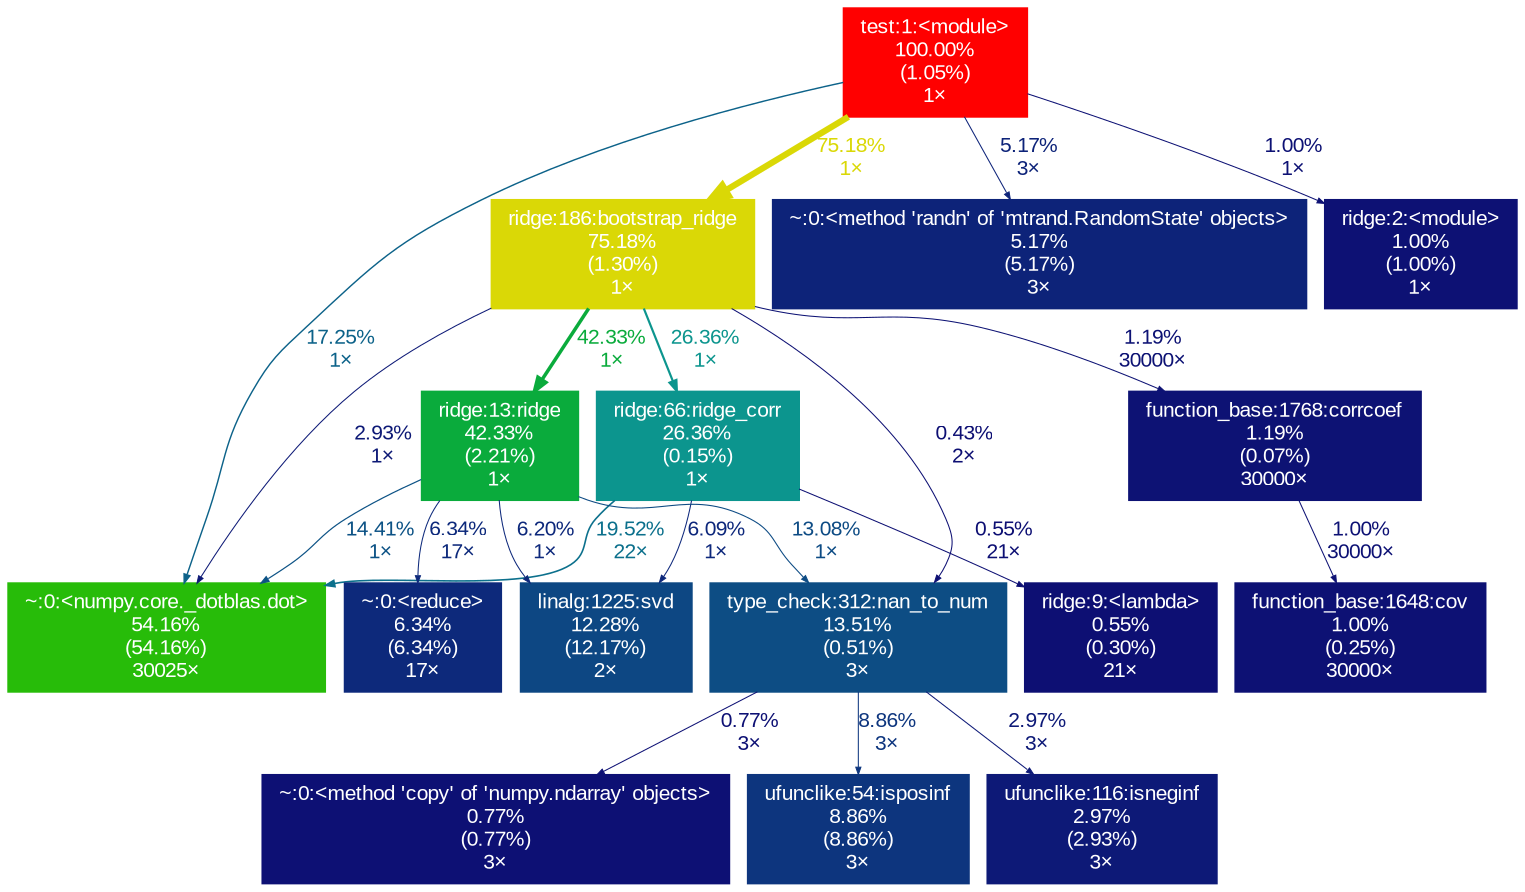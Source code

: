 digraph {
	graph [ranksep=0.25, fontname=Arial, nodesep=0.125];
	node [fontname=Arial, style=filled, height=0, width=0, shape=box, fontcolor=white];
	edge [fontname=Arial];
	25 [color="#0c958e", fontcolor="#ffffff", fontsize="10.00", label="ridge:66:ridge_corr\n26.36%\n(0.15%)\n1×"];
	25 -> 297 [color="#0c708c", label="19.52%\n22×", arrowsize="0.44", fontsize="10.00", fontcolor="#0c708c", labeldistance="0.78", penwidth="0.78"];
	25 -> 81 [color="#0d0f73", label="0.55%\n21×", arrowsize="0.35", fontsize="10.00", fontcolor="#0d0f73", labeldistance="0.50", penwidth="0.50"];
	25 -> 31 [color="#0d277b", label="6.09%\n1×", arrowsize="0.35", fontsize="10.00", fontcolor="#0d277b", labeldistance="0.50", penwidth="0.50"];
	31 [color="#0d4783", fontcolor="#ffffff", fontsize="10.00", label="linalg:1225:svd\n12.28%\n(12.17%)\n2×"];
	81 [color="#0d0f73", fontcolor="#ffffff", fontsize="10.00", label="ridge:9:<lambda>\n0.55%\n(0.30%)\n21×"];
	87 [color="#0d1074", fontcolor="#ffffff", fontsize="10.00", label="~:0:<method 'copy' of 'numpy.ndarray' objects>\n0.77%\n(0.77%)\n3×"];
	88 [color="#0d4d84", fontcolor="#ffffff", fontsize="10.00", label="type_check:312:nan_to_num\n13.51%\n(0.51%)\n3×"];
	88 -> 425 [color="#0d357e", label="8.86%\n3×", arrowsize="0.35", fontsize="10.00", fontcolor="#0d357e", labeldistance="0.50", penwidth="0.50"];
	88 -> 537 [color="#0d1977", label="2.97%\n3×", arrowsize="0.35", fontsize="10.00", fontcolor="#0d1977", labeldistance="0.50", penwidth="0.50"];
	88 -> 87 [color="#0d1074", label="0.77%\n3×", arrowsize="0.35", fontsize="10.00", fontcolor="#0d1074", labeldistance="0.50", penwidth="0.50"];
	119 [color="#ff0000", fontcolor="#ffffff", fontsize="10.00", label="test:1:<module>\n100.00%\n(1.05%)\n1×"];
	119 -> 225 [color="#0d2379", label="5.17%\n3×", arrowsize="0.35", fontsize="10.00", fontcolor="#0d2379", labeldistance="0.50", penwidth="0.50"];
	119 -> 297 [color="#0c6289", label="17.25%\n1×", arrowsize="0.42", fontsize="10.00", fontcolor="#0c6289", labeldistance="0.69", penwidth="0.69"];
	119 -> 329 [color="#0d1174", label="1.00%\n1×", arrowsize="0.35", fontsize="10.00", fontcolor="#0d1174", labeldistance="0.50", penwidth="0.50"];
	119 -> 216 [color="#dad806", label="75.18%\n1×", arrowsize="0.87", fontsize="10.00", fontcolor="#dad806", labeldistance="3.01", penwidth="3.01"];
	133 [color="#0aab3c", fontcolor="#ffffff", fontsize="10.00", label="ridge:13:ridge\n42.33%\n(2.21%)\n1×"];
	133 -> 297 [color="#0c5285", label="14.41%\n1×", arrowsize="0.38", fontsize="10.00", fontcolor="#0c5285", labeldistance="0.58", penwidth="0.58"];
	133 -> 338 [color="#0d297b", label="6.34%\n17×", arrowsize="0.35", fontsize="10.00", fontcolor="#0d297b", labeldistance="0.50", penwidth="0.50"];
	133 -> 88 [color="#0d4b84", label="13.08%\n1×", arrowsize="0.36", fontsize="10.00", fontcolor="#0d4b84", labeldistance="0.52", penwidth="0.52"];
	133 -> 31 [color="#0d287b", label="6.20%\n1×", arrowsize="0.35", fontsize="10.00", fontcolor="#0d287b", labeldistance="0.50", penwidth="0.50"];
	146 [color="#0d1174", fontcolor="#ffffff", fontsize="10.00", label="function_base:1648:cov\n1.00%\n(0.25%)\n30000×"];
	179 [color="#0d1274", fontcolor="#ffffff", fontsize="10.00", label="function_base:1768:corrcoef\n1.19%\n(0.07%)\n30000×"];
	179 -> 146 [color="#0d1174", label="1.00%\n30000×", arrowsize="0.35", fontsize="10.00", fontcolor="#0d1174", labeldistance="0.50", penwidth="0.50"];
	216 [color="#dad806", fontcolor="#ffffff", fontsize="10.00", label="ridge:186:bootstrap_ridge\n75.18%\n(1.30%)\n1×"];
	216 -> 133 [color="#0aab3c", label="42.33%\n1×", arrowsize="0.65", fontsize="10.00", fontcolor="#0aab3c", labeldistance="1.69", penwidth="1.69"];
	216 -> 25 [color="#0c958e", label="26.36%\n1×", arrowsize="0.51", fontsize="10.00", fontcolor="#0c958e", labeldistance="1.05", penwidth="1.05"];
	216 -> 297 [color="#0d1976", label="2.93%\n1×", arrowsize="0.35", fontsize="10.00", fontcolor="#0d1976", labeldistance="0.50", penwidth="0.50"];
	216 -> 179 [color="#0d1274", label="1.19%\n30000×", arrowsize="0.35", fontsize="10.00", fontcolor="#0d1274", labeldistance="0.50", penwidth="0.50"];
	216 -> 88 [color="#0d0f73", label="0.43%\n2×", arrowsize="0.35", fontsize="10.00", fontcolor="#0d0f73", labeldistance="0.50", penwidth="0.50"];
	225 [color="#0d2379", fontcolor="#ffffff", fontsize="10.00", label="~:0:<method 'randn' of 'mtrand.RandomState' objects>\n5.17%\n(5.17%)\n3×"];
	297 [color="#27bc09", fontcolor="#ffffff", fontsize="10.00", label="~:0:<numpy.core._dotblas.dot>\n54.16%\n(54.16%)\n30025×"];
	329 [color="#0d1174", fontcolor="#ffffff", fontsize="10.00", label="ridge:2:<module>\n1.00%\n(1.00%)\n1×"];
	338 [color="#0d297b", fontcolor="#ffffff", fontsize="10.00", label="~:0:<reduce>\n6.34%\n(6.34%)\n17×"];
	425 [color="#0d357e", fontcolor="#ffffff", fontsize="10.00", label="ufunclike:54:isposinf\n8.86%\n(8.86%)\n3×"];
	537 [color="#0d1977", fontcolor="#ffffff", fontsize="10.00", label="ufunclike:116:isneginf\n2.97%\n(2.93%)\n3×"];
}
